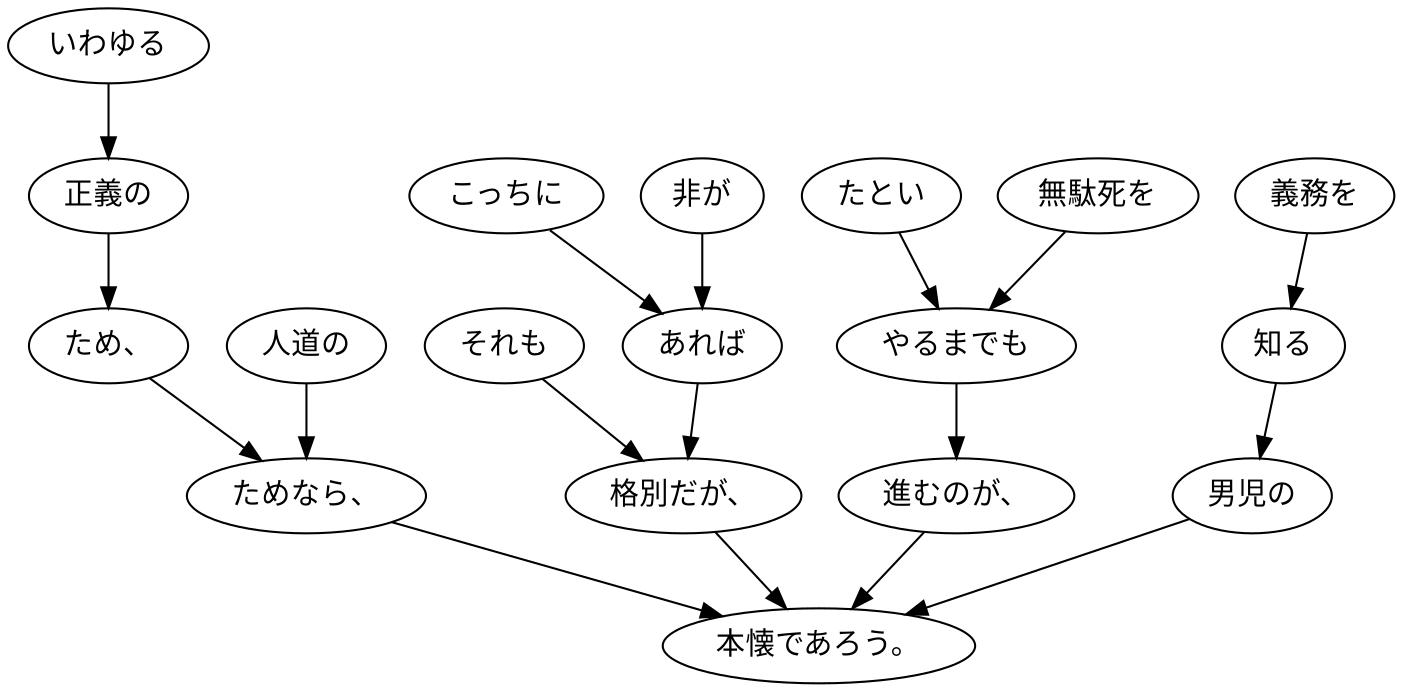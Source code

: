 digraph graph1807 {
	node0 [label="それも"];
	node1 [label="非が"];
	node2 [label="こっちに"];
	node3 [label="あれば"];
	node4 [label="格別だが、"];
	node5 [label="いわゆる"];
	node6 [label="正義の"];
	node7 [label="ため、"];
	node8 [label="人道の"];
	node9 [label="ためなら、"];
	node10 [label="たとい"];
	node11 [label="無駄死を"];
	node12 [label="やるまでも"];
	node13 [label="進むのが、"];
	node14 [label="義務を"];
	node15 [label="知る"];
	node16 [label="男児の"];
	node17 [label="本懐であろう。"];
	node0 -> node4;
	node1 -> node3;
	node2 -> node3;
	node3 -> node4;
	node4 -> node17;
	node5 -> node6;
	node6 -> node7;
	node7 -> node9;
	node8 -> node9;
	node9 -> node17;
	node10 -> node12;
	node11 -> node12;
	node12 -> node13;
	node13 -> node17;
	node14 -> node15;
	node15 -> node16;
	node16 -> node17;
}
